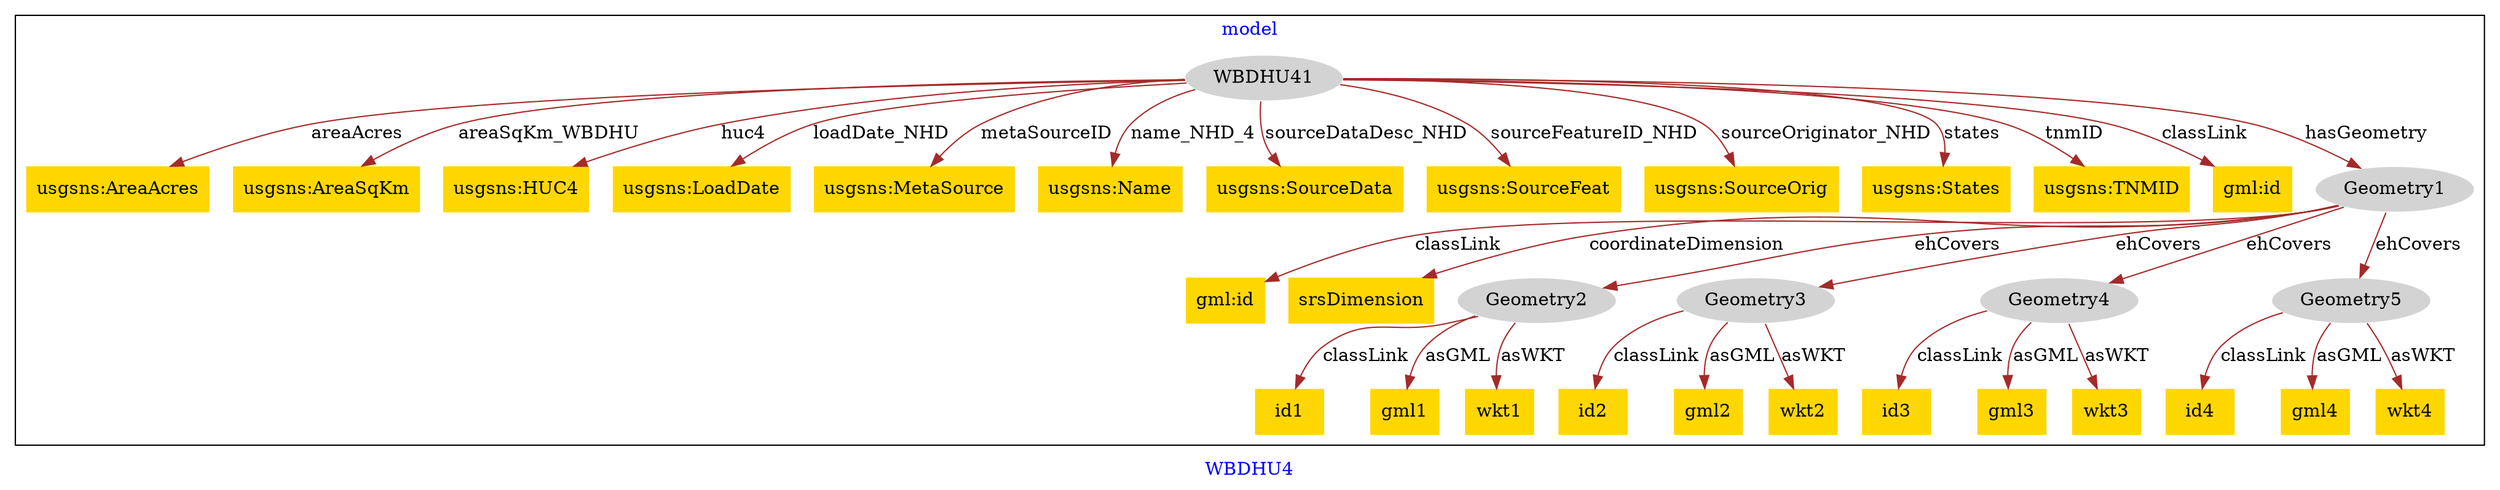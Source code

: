 digraph n0 {
fontcolor="blue"
remincross="true"
label="WBDHU4"
subgraph cluster {
label="model"
n2[style="filled",color="white",fillcolor="lightgray",label="WBDHU41"];
n3[shape="plaintext",style="filled",fillcolor="gold",label="usgsns:AreaAcres"];
n4[shape="plaintext",style="filled",fillcolor="gold",label="usgsns:AreaSqKm"];
n5[shape="plaintext",style="filled",fillcolor="gold",label="usgsns:HUC4"];
n6[shape="plaintext",style="filled",fillcolor="gold",label="usgsns:LoadDate"];
n7[shape="plaintext",style="filled",fillcolor="gold",label="usgsns:MetaSource"];
n8[shape="plaintext",style="filled",fillcolor="gold",label="usgsns:Name"];
n9[shape="plaintext",style="filled",fillcolor="gold",label="usgsns:SourceData"];
n10[shape="plaintext",style="filled",fillcolor="gold",label="usgsns:SourceFeat"];
n11[shape="plaintext",style="filled",fillcolor="gold",label="usgsns:SourceOrig"];
n12[shape="plaintext",style="filled",fillcolor="gold",label="usgsns:States"];
n13[shape="plaintext",style="filled",fillcolor="gold",label="usgsns:TNMID"];
n14[shape="plaintext",style="filled",fillcolor="gold",label="gml:id"];
n15[style="filled",color="white",fillcolor="lightgray",label="Geometry1"];
n16[shape="plaintext",style="filled",fillcolor="gold",label="gml:id"];
n17[shape="plaintext",style="filled",fillcolor="gold",label="srsDimension"];
n18[style="filled",color="white",fillcolor="lightgray",label="Geometry2"];
n19[style="filled",color="white",fillcolor="lightgray",label="Geometry3"];
n20[style="filled",color="white",fillcolor="lightgray",label="Geometry4"];
n21[style="filled",color="white",fillcolor="lightgray",label="Geometry5"];
n22[shape="plaintext",style="filled",fillcolor="gold",label="id1"];
n23[shape="plaintext",style="filled",fillcolor="gold",label="gml1"];
n24[shape="plaintext",style="filled",fillcolor="gold",label="wkt1"];
n25[shape="plaintext",style="filled",fillcolor="gold",label="id2"];
n26[shape="plaintext",style="filled",fillcolor="gold",label="gml2"];
n27[shape="plaintext",style="filled",fillcolor="gold",label="wkt2"];
n28[shape="plaintext",style="filled",fillcolor="gold",label="id3"];
n29[shape="plaintext",style="filled",fillcolor="gold",label="gml3"];
n30[shape="plaintext",style="filled",fillcolor="gold",label="wkt3"];
n31[shape="plaintext",style="filled",fillcolor="gold",label="id4"];
n32[shape="plaintext",style="filled",fillcolor="gold",label="gml4"];
n33[shape="plaintext",style="filled",fillcolor="gold",label="wkt4"];
}
n2 -> n3[color="brown",fontcolor="black",label="areaAcres"]
n2 -> n4[color="brown",fontcolor="black",label="areaSqKm_WBDHU"]
n2 -> n5[color="brown",fontcolor="black",label="huc4"]
n2 -> n6[color="brown",fontcolor="black",label="loadDate_NHD"]
n2 -> n7[color="brown",fontcolor="black",label="metaSourceID"]
n2 -> n8[color="brown",fontcolor="black",label="name_NHD_4"]
n2 -> n9[color="brown",fontcolor="black",label="sourceDataDesc_NHD"]
n2 -> n10[color="brown",fontcolor="black",label="sourceFeatureID_NHD"]
n2 -> n11[color="brown",fontcolor="black",label="sourceOriginator_NHD"]
n2 -> n12[color="brown",fontcolor="black",label="states"]
n2 -> n13[color="brown",fontcolor="black",label="tnmID"]
n2 -> n14[color="brown",fontcolor="black",label="classLink"]
n2 -> n15[color="brown",fontcolor="black",label="hasGeometry"]
n15 -> n16[color="brown",fontcolor="black",label="classLink"]
n15 -> n17[color="brown",fontcolor="black",label="coordinateDimension"]
n15 -> n18[color="brown",fontcolor="black",label="ehCovers"]
n15 -> n19[color="brown",fontcolor="black",label="ehCovers"]
n15 -> n20[color="brown",fontcolor="black",label="ehCovers"]
n15 -> n21[color="brown",fontcolor="black",label="ehCovers"]
n18 -> n22[color="brown",fontcolor="black",label="classLink"]
n18 -> n23[color="brown",fontcolor="black",label="asGML"]
n18 -> n24[color="brown",fontcolor="black",label="asWKT"]
n19 -> n25[color="brown",fontcolor="black",label="classLink"]
n19 -> n26[color="brown",fontcolor="black",label="asGML"]
n19 -> n27[color="brown",fontcolor="black",label="asWKT"]
n20 -> n28[color="brown",fontcolor="black",label="classLink"]
n20 -> n29[color="brown",fontcolor="black",label="asGML"]
n20 -> n30[color="brown",fontcolor="black",label="asWKT"]
n21 -> n31[color="brown",fontcolor="black",label="classLink"]
n21 -> n32[color="brown",fontcolor="black",label="asGML"]
n21 -> n33[color="brown",fontcolor="black",label="asWKT"]
}
